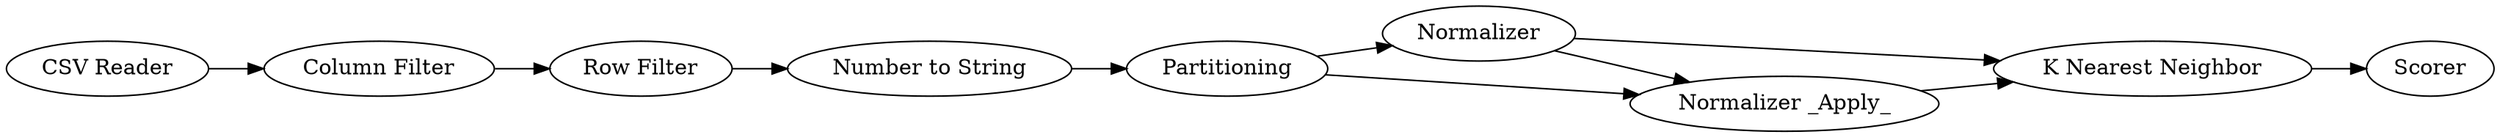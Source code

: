 digraph {
	1 [label="CSV Reader"]
	4 [label="K Nearest Neighbor"]
	5 [label="Number to String"]
	6 [label=Scorer]
	7 [label="Column Filter"]
	8 [label="Row Filter"]
	9 [label=Partitioning]
	10 [label=Normalizer]
	11 [label="Normalizer _Apply_"]
	1 -> 7
	4 -> 6
	5 -> 9
	7 -> 8
	8 -> 5
	9 -> 10
	9 -> 11
	10 -> 11
	10 -> 4
	11 -> 4
	rankdir=LR
}
